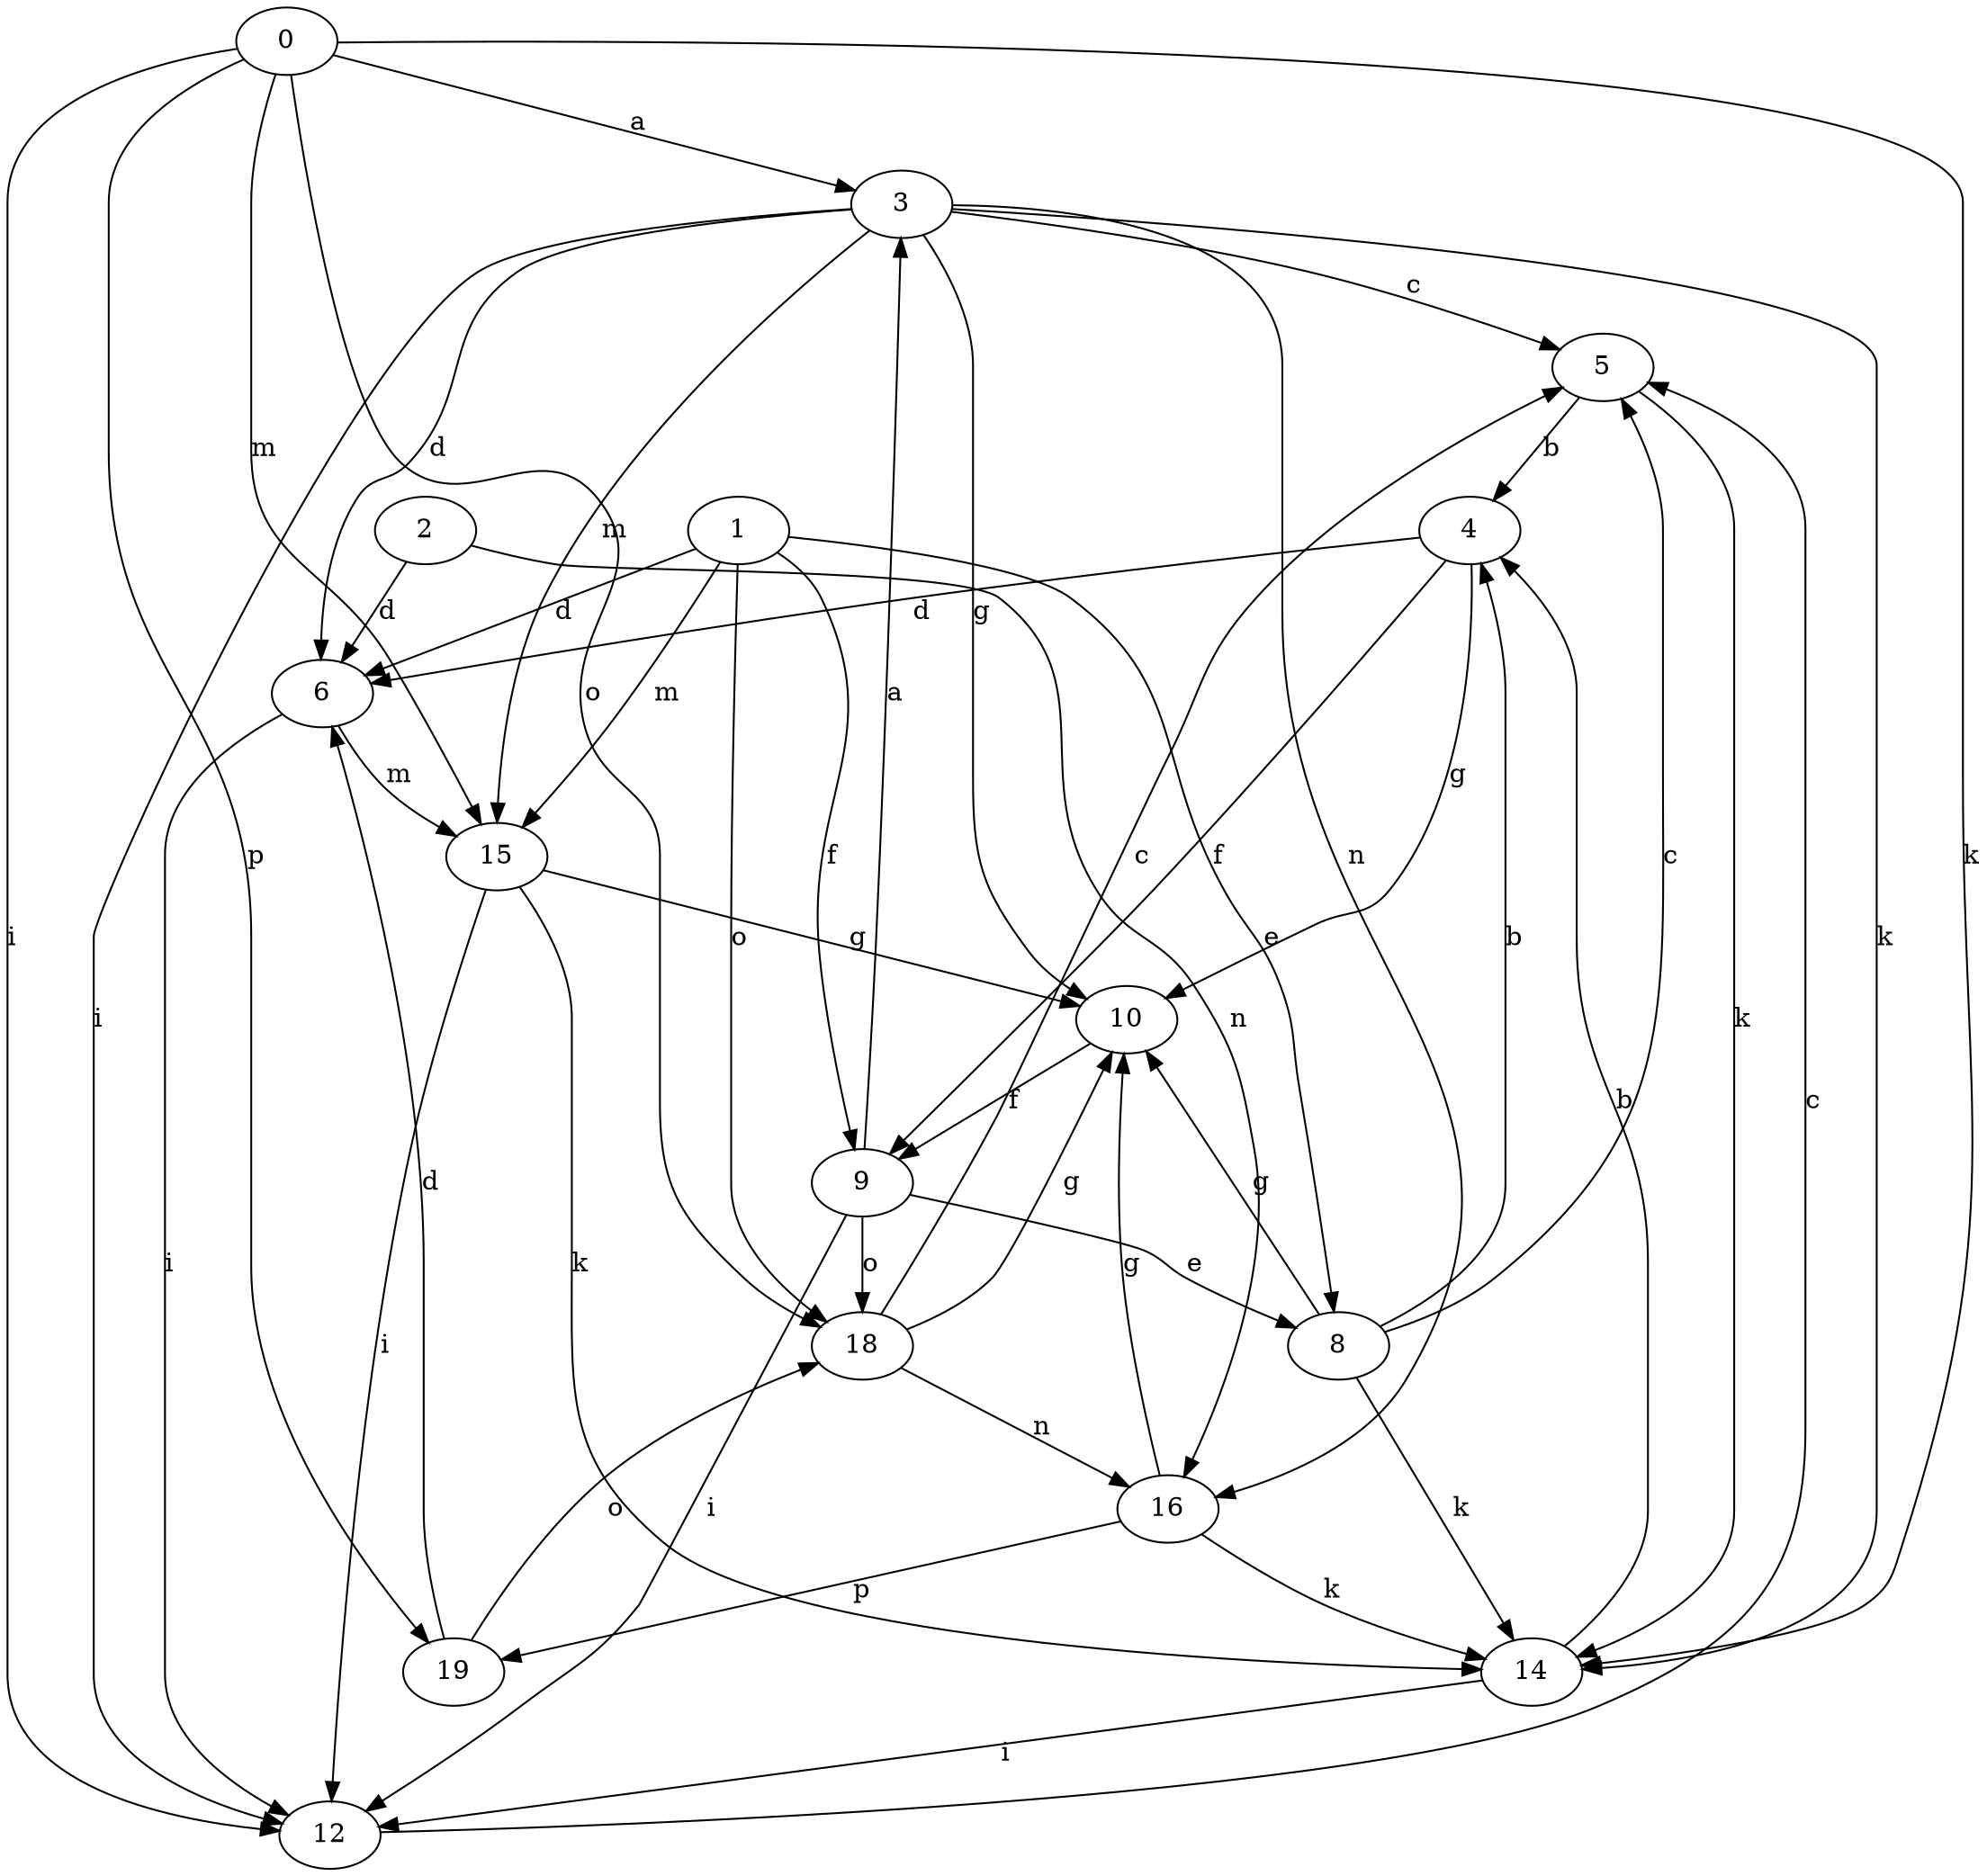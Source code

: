 strict digraph  {
0;
1;
2;
3;
4;
5;
6;
8;
9;
10;
12;
14;
15;
16;
18;
19;
0 -> 3  [label=a];
0 -> 12  [label=i];
0 -> 14  [label=k];
0 -> 15  [label=m];
0 -> 18  [label=o];
0 -> 19  [label=p];
1 -> 6  [label=d];
1 -> 8  [label=e];
1 -> 9  [label=f];
1 -> 15  [label=m];
1 -> 18  [label=o];
2 -> 6  [label=d];
2 -> 16  [label=n];
3 -> 5  [label=c];
3 -> 6  [label=d];
3 -> 10  [label=g];
3 -> 12  [label=i];
3 -> 14  [label=k];
3 -> 15  [label=m];
3 -> 16  [label=n];
4 -> 6  [label=d];
4 -> 9  [label=f];
4 -> 10  [label=g];
5 -> 4  [label=b];
5 -> 14  [label=k];
6 -> 12  [label=i];
6 -> 15  [label=m];
8 -> 4  [label=b];
8 -> 5  [label=c];
8 -> 10  [label=g];
8 -> 14  [label=k];
9 -> 3  [label=a];
9 -> 8  [label=e];
9 -> 12  [label=i];
9 -> 18  [label=o];
10 -> 9  [label=f];
12 -> 5  [label=c];
14 -> 4  [label=b];
14 -> 12  [label=i];
15 -> 10  [label=g];
15 -> 12  [label=i];
15 -> 14  [label=k];
16 -> 10  [label=g];
16 -> 14  [label=k];
16 -> 19  [label=p];
18 -> 5  [label=c];
18 -> 10  [label=g];
18 -> 16  [label=n];
19 -> 6  [label=d];
19 -> 18  [label=o];
}
